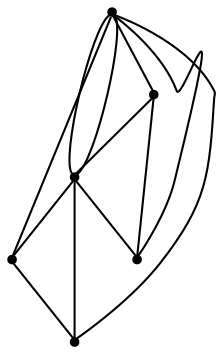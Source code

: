 graph {
  node [shape=point,comment="{\"directed\":false,\"doi\":\"10.1007/978-3-319-03841-4_8\",\"figure\":\"5\"}"]

  v0 [pos="1612.6042773110992,690.1344433561268"]
  v1 [pos="1612.6042773110992,962.7249261262481"]
  v2 [pos="1339.8617664465885,690.1344433561267"]
  v3 [pos="1339.8617664465885,962.7249261262481"]
  v4 [pos="1448.957091114638,799.1689577226817"]
  v5 [pos="1503.5089526430497,853.6904117596932"]

  v0 -- v1 [id="-1",pos="1612.6042773110992,690.1344433561268 1648.7720658137034,726.2820717452712 1669.0908222170347,775.3107344860539 1669.0908222170347,826.4317195793616 1669.0908222170347,877.5483806415492 1648.7720658137034,926.5772977371037 1612.6042773110992,962.7249261262481"]
  v3 -- v5 [id="-2",pos="1339.8617664465885,962.7249261262481 1503.5089526430497,853.6904117596932 1503.5089526430497,853.6904117596932 1503.5089526430497,853.6904117596932"]
  v4 -- v3 [id="-3",pos="1448.957091114638,799.1689577226817 1339.8617664465885,962.7249261262481 1339.8617664465885,962.7249261262481 1339.8617664465885,962.7249261262481"]
  v5 -- v0 [id="-4",pos="1503.5089526430497,853.6904117596932 1612.6042773110992,690.1344433561268 1612.6042773110992,690.1344433561268 1612.6042773110992,690.1344433561268"]
  v5 -- v1 [id="-5",pos="1503.5089526430497,853.6904117596932 1612.6042773110992,962.7249261262481 1612.6042773110992,962.7249261262481 1612.6042773110992,962.7249261262481"]
  v0 -- v4 [id="-6",pos="1612.6042773110992,690.1344433561268 1448.957091114638,799.1689577226817 1448.957091114638,799.1689577226817 1448.957091114638,799.1689577226817"]
  v3 -- v2 [id="-7",pos="1339.8617664465885,962.7249261262481 1303.694105192299,926.5772977371037 1283.375221540653,877.5483806415492 1283.375221540653,826.4317195793616 1283.375221540653,775.3107344860539 1303.694105192299,726.2820717452712 1339.8617664465885,690.1344433561267"]
  v3 -- v0 [id="-8",pos="1339.8617664465885,962.7249261262481 1333.5739182213213,942.1089631652874 1330.3841847153763,920.6721337671535 1330.3841847153763,899.1227523825142 1330.3841847153763,778.4696935739684 1428.2464099018637,680.6662141546229 1548.9625596665314,680.6662141546229 1570.528095057825,680.6662141546229 1591.972744550102,683.8542332752115 1612.6042773110992,690.1344433561268"]
  v3 -- v1 [id="-9",pos="1339.8617664465885,962.7249261262481 1376.0295549491927,998.8723001606209 1425.0856890116825,1019.1799851382044 1476.2309859058078,1019.1799851382044 1527.3803547460052,1019.1799851382044 1576.436488808495,998.8723001606209 1612.6042773110992,962.7249261262481"]
  v2 -- v0 [id="-10",pos="1339.8617664465885,690.1344433561267 1376.0295549491927,653.9868149669823 1425.0856890116825,633.6793843441704 1476.2309859058078,633.6793843441704 1527.3803547460052,633.6793843441704 1576.436488808495,653.9868149669823 1612.6042773110992,690.1344433561268"]
  v3 -- v0 [id="-11",pos="1339.8617664465885,962.7249261262481 1360.4891000131988,969.0050090297775 1381.9337495054758,972.193028150366 1403.4992848967693,972.193028150366 1524.2154346614373,972.193028150366 1622.0776598479247,874.3895487310206 1622.0776598479247,753.7364899224748 1622.0776598479247,732.1871085378356 1618.8879263419794,710.7502791397017 1612.6042773110992,690.1344433561268"]
  v2 -- v4 [id="-12",pos="1339.8617664465885,690.1344433561267 1448.957091114638,799.1689577226817 1448.957091114638,799.1689577226817 1448.957091114638,799.1689577226817"]
}